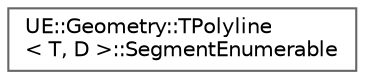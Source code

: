 digraph "Graphical Class Hierarchy"
{
 // INTERACTIVE_SVG=YES
 // LATEX_PDF_SIZE
  bgcolor="transparent";
  edge [fontname=Helvetica,fontsize=10,labelfontname=Helvetica,labelfontsize=10];
  node [fontname=Helvetica,fontsize=10,shape=box,height=0.2,width=0.4];
  rankdir="LR";
  Node0 [id="Node000000",label="UE::Geometry::TPolyline\l\< T, D \>::SegmentEnumerable",height=0.2,width=0.4,color="grey40", fillcolor="white", style="filled",URL="$d3/db9/classUE_1_1Geometry_1_1TPolyline_1_1SegmentEnumerable.html",tooltip="Wrapper around SegmentIterator that has begin() and end() suitable for range-based for loop."];
}
